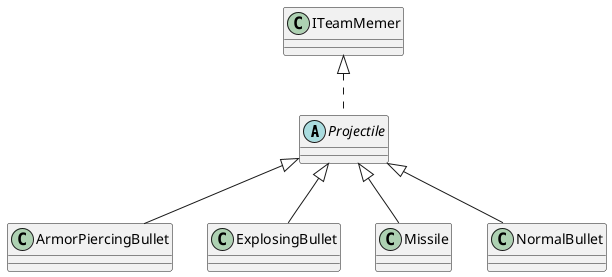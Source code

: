 @startuml Projectile

abstract class Projectile
{

}

class ArmorPiercingBullet
{

}

class ExplosingBullet
{

}

class Missile
{

}

class NormalBullet
{

}

ITeamMemer <|.. Projectile
Projectile <|-- NormalBullet
Projectile <|-- ExplosingBullet
Projectile <|-- Missile
Projectile <|-- ArmorPiercingBullet

@enduml